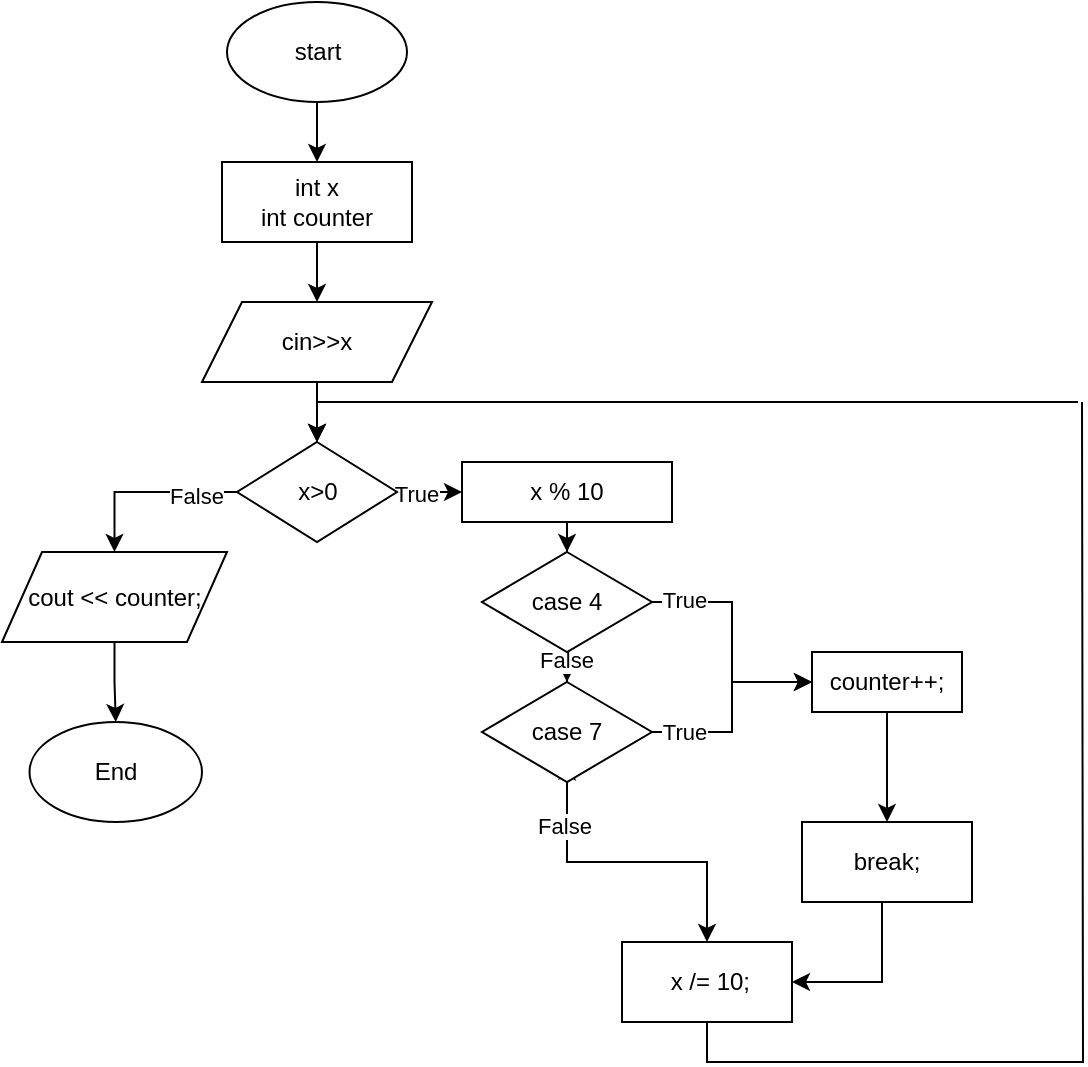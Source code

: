 <mxfile version="24.7.17">
  <diagram name="Страница — 1" id="ofJLVXObDjjjoe6yFiHF">
    <mxGraphModel dx="1050" dy="530" grid="1" gridSize="10" guides="1" tooltips="1" connect="1" arrows="1" fold="1" page="1" pageScale="1" pageWidth="2339" pageHeight="3300" math="0" shadow="0">
      <root>
        <mxCell id="0" />
        <mxCell id="1" parent="0" />
        <mxCell id="rFBnjqkVd5fNcy-4geaj-2" style="edgeStyle=orthogonalEdgeStyle;rounded=0;orthogonalLoop=1;jettySize=auto;html=1;" parent="1" source="rFBnjqkVd5fNcy-4geaj-1" target="rFBnjqkVd5fNcy-4geaj-3" edge="1">
          <mxGeometry relative="1" as="geometry">
            <mxPoint x="477.5" y="120" as="targetPoint" />
          </mxGeometry>
        </mxCell>
        <mxCell id="rFBnjqkVd5fNcy-4geaj-1" value="start" style="ellipse;whiteSpace=wrap;html=1;" parent="1" vertex="1">
          <mxGeometry x="432.5" y="50" width="90" height="50" as="geometry" />
        </mxCell>
        <mxCell id="rFBnjqkVd5fNcy-4geaj-4" style="edgeStyle=orthogonalEdgeStyle;rounded=0;orthogonalLoop=1;jettySize=auto;html=1;" parent="1" source="rFBnjqkVd5fNcy-4geaj-3" target="rFBnjqkVd5fNcy-4geaj-5" edge="1">
          <mxGeometry relative="1" as="geometry">
            <mxPoint x="477.5" y="200" as="targetPoint" />
          </mxGeometry>
        </mxCell>
        <mxCell id="rFBnjqkVd5fNcy-4geaj-3" value="int x&lt;div&gt;int counter&lt;/div&gt;" style="rounded=0;whiteSpace=wrap;html=1;" parent="1" vertex="1">
          <mxGeometry x="430" y="130" width="95" height="40" as="geometry" />
        </mxCell>
        <mxCell id="rFBnjqkVd5fNcy-4geaj-6" style="edgeStyle=orthogonalEdgeStyle;rounded=0;orthogonalLoop=1;jettySize=auto;html=1;" parent="1" source="rFBnjqkVd5fNcy-4geaj-5" target="rFBnjqkVd5fNcy-4geaj-7" edge="1">
          <mxGeometry relative="1" as="geometry">
            <mxPoint x="477.5" y="270" as="targetPoint" />
          </mxGeometry>
        </mxCell>
        <mxCell id="-cck9i20TCeEK1xgqMLO-11" value="" style="edgeStyle=orthogonalEdgeStyle;rounded=0;orthogonalLoop=1;jettySize=auto;html=1;" edge="1" parent="1" source="rFBnjqkVd5fNcy-4geaj-5" target="rFBnjqkVd5fNcy-4geaj-7">
          <mxGeometry relative="1" as="geometry" />
        </mxCell>
        <mxCell id="-cck9i20TCeEK1xgqMLO-12" value="" style="edgeStyle=orthogonalEdgeStyle;rounded=0;orthogonalLoop=1;jettySize=auto;html=1;" edge="1" parent="1" source="rFBnjqkVd5fNcy-4geaj-5" target="rFBnjqkVd5fNcy-4geaj-7">
          <mxGeometry relative="1" as="geometry" />
        </mxCell>
        <mxCell id="rFBnjqkVd5fNcy-4geaj-5" value="cin&amp;gt;&amp;gt;x" style="shape=parallelogram;perimeter=parallelogramPerimeter;whiteSpace=wrap;html=1;fixedSize=1;" parent="1" vertex="1">
          <mxGeometry x="420" y="200" width="115" height="40" as="geometry" />
        </mxCell>
        <mxCell id="rFBnjqkVd5fNcy-4geaj-9" value="" style="edgeStyle=orthogonalEdgeStyle;rounded=0;orthogonalLoop=1;jettySize=auto;html=1;" parent="1" source="rFBnjqkVd5fNcy-4geaj-7" target="rFBnjqkVd5fNcy-4geaj-8" edge="1">
          <mxGeometry relative="1" as="geometry" />
        </mxCell>
        <mxCell id="rFBnjqkVd5fNcy-4geaj-23" value="True" style="edgeLabel;html=1;align=center;verticalAlign=middle;resizable=0;points=[];" parent="rFBnjqkVd5fNcy-4geaj-9" vertex="1" connectable="0">
          <mxGeometry x="-0.61" y="-1" relative="1" as="geometry">
            <mxPoint as="offset" />
          </mxGeometry>
        </mxCell>
        <mxCell id="rFBnjqkVd5fNcy-4geaj-24" style="edgeStyle=orthogonalEdgeStyle;rounded=0;orthogonalLoop=1;jettySize=auto;html=1;" parent="1" source="rFBnjqkVd5fNcy-4geaj-7" target="rFBnjqkVd5fNcy-4geaj-26" edge="1">
          <mxGeometry relative="1" as="geometry">
            <mxPoint x="400" y="340" as="targetPoint" />
          </mxGeometry>
        </mxCell>
        <mxCell id="rFBnjqkVd5fNcy-4geaj-25" value="False" style="edgeLabel;html=1;align=center;verticalAlign=middle;resizable=0;points=[];" parent="rFBnjqkVd5fNcy-4geaj-24" vertex="1" connectable="0">
          <mxGeometry x="-0.544" y="2" relative="1" as="geometry">
            <mxPoint as="offset" />
          </mxGeometry>
        </mxCell>
        <mxCell id="rFBnjqkVd5fNcy-4geaj-7" value="x&amp;gt;0" style="rhombus;whiteSpace=wrap;html=1;" parent="1" vertex="1">
          <mxGeometry x="437.5" y="270" width="80" height="50" as="geometry" />
        </mxCell>
        <mxCell id="rFBnjqkVd5fNcy-4geaj-11" value="" style="edgeStyle=orthogonalEdgeStyle;rounded=0;orthogonalLoop=1;jettySize=auto;html=1;" parent="1" source="rFBnjqkVd5fNcy-4geaj-8" target="rFBnjqkVd5fNcy-4geaj-10" edge="1">
          <mxGeometry relative="1" as="geometry" />
        </mxCell>
        <mxCell id="rFBnjqkVd5fNcy-4geaj-8" value="x % 10" style="whiteSpace=wrap;html=1;" parent="1" vertex="1">
          <mxGeometry x="550" y="280" width="105" height="30" as="geometry" />
        </mxCell>
        <mxCell id="rFBnjqkVd5fNcy-4geaj-14" value="" style="edgeStyle=orthogonalEdgeStyle;rounded=0;orthogonalLoop=1;jettySize=auto;html=1;" parent="1" source="rFBnjqkVd5fNcy-4geaj-10" target="rFBnjqkVd5fNcy-4geaj-13" edge="1">
          <mxGeometry relative="1" as="geometry" />
        </mxCell>
        <mxCell id="-cck9i20TCeEK1xgqMLO-5" value="False" style="edgeLabel;html=1;align=center;verticalAlign=middle;resizable=0;points=[];" vertex="1" connectable="0" parent="rFBnjqkVd5fNcy-4geaj-14">
          <mxGeometry x="0.655" y="-1" relative="1" as="geometry">
            <mxPoint as="offset" />
          </mxGeometry>
        </mxCell>
        <mxCell id="-cck9i20TCeEK1xgqMLO-3" style="edgeStyle=orthogonalEdgeStyle;rounded=0;orthogonalLoop=1;jettySize=auto;html=1;entryX=0;entryY=0.5;entryDx=0;entryDy=0;" edge="1" parent="1" source="rFBnjqkVd5fNcy-4geaj-10" target="rFBnjqkVd5fNcy-4geaj-15">
          <mxGeometry relative="1" as="geometry" />
        </mxCell>
        <mxCell id="-cck9i20TCeEK1xgqMLO-4" value="True" style="edgeLabel;html=1;align=center;verticalAlign=middle;resizable=0;points=[];" vertex="1" connectable="0" parent="-cck9i20TCeEK1xgqMLO-3">
          <mxGeometry x="-0.745" y="1" relative="1" as="geometry">
            <mxPoint as="offset" />
          </mxGeometry>
        </mxCell>
        <mxCell id="rFBnjqkVd5fNcy-4geaj-10" value="case 4" style="rhombus;whiteSpace=wrap;html=1;" parent="1" vertex="1">
          <mxGeometry x="560" y="325" width="85" height="50" as="geometry" />
        </mxCell>
        <mxCell id="rFBnjqkVd5fNcy-4geaj-16" value="" style="edgeStyle=orthogonalEdgeStyle;rounded=0;orthogonalLoop=1;jettySize=auto;html=1;" parent="1" source="rFBnjqkVd5fNcy-4geaj-13" target="rFBnjqkVd5fNcy-4geaj-15" edge="1">
          <mxGeometry relative="1" as="geometry" />
        </mxCell>
        <mxCell id="-cck9i20TCeEK1xgqMLO-6" value="True" style="edgeLabel;html=1;align=center;verticalAlign=middle;resizable=0;points=[];" vertex="1" connectable="0" parent="rFBnjqkVd5fNcy-4geaj-16">
          <mxGeometry x="-0.695" relative="1" as="geometry">
            <mxPoint as="offset" />
          </mxGeometry>
        </mxCell>
        <mxCell id="rFBnjqkVd5fNcy-4geaj-21" style="edgeStyle=orthogonalEdgeStyle;rounded=0;orthogonalLoop=1;jettySize=auto;html=1;exitX=0.5;exitY=1;exitDx=0;exitDy=0;" parent="1" source="rFBnjqkVd5fNcy-4geaj-13" edge="1">
          <mxGeometry relative="1" as="geometry">
            <mxPoint x="603" y="430" as="targetPoint" />
          </mxGeometry>
        </mxCell>
        <mxCell id="-cck9i20TCeEK1xgqMLO-7" style="edgeStyle=orthogonalEdgeStyle;rounded=0;orthogonalLoop=1;jettySize=auto;html=1;exitX=0.5;exitY=1;exitDx=0;exitDy=0;entryX=0.5;entryY=0;entryDx=0;entryDy=0;" edge="1" parent="1" source="rFBnjqkVd5fNcy-4geaj-13" target="rFBnjqkVd5fNcy-4geaj-19">
          <mxGeometry relative="1" as="geometry" />
        </mxCell>
        <mxCell id="-cck9i20TCeEK1xgqMLO-8" value="False" style="edgeLabel;html=1;align=center;verticalAlign=middle;resizable=0;points=[];" vertex="1" connectable="0" parent="-cck9i20TCeEK1xgqMLO-7">
          <mxGeometry x="-0.713" y="-2" relative="1" as="geometry">
            <mxPoint as="offset" />
          </mxGeometry>
        </mxCell>
        <mxCell id="rFBnjqkVd5fNcy-4geaj-13" value="case 7" style="rhombus;whiteSpace=wrap;html=1;" parent="1" vertex="1">
          <mxGeometry x="560" y="390" width="85" height="50" as="geometry" />
        </mxCell>
        <mxCell id="rFBnjqkVd5fNcy-4geaj-18" value="" style="edgeStyle=orthogonalEdgeStyle;rounded=0;orthogonalLoop=1;jettySize=auto;html=1;" parent="1" source="rFBnjqkVd5fNcy-4geaj-15" target="rFBnjqkVd5fNcy-4geaj-17" edge="1">
          <mxGeometry relative="1" as="geometry" />
        </mxCell>
        <mxCell id="rFBnjqkVd5fNcy-4geaj-15" value="counter++;" style="whiteSpace=wrap;html=1;" parent="1" vertex="1">
          <mxGeometry x="725" y="375" width="75" height="30" as="geometry" />
        </mxCell>
        <mxCell id="-cck9i20TCeEK1xgqMLO-18" style="edgeStyle=orthogonalEdgeStyle;rounded=0;orthogonalLoop=1;jettySize=auto;html=1;entryX=1;entryY=0.5;entryDx=0;entryDy=0;" edge="1" parent="1" source="rFBnjqkVd5fNcy-4geaj-17" target="rFBnjqkVd5fNcy-4geaj-19">
          <mxGeometry relative="1" as="geometry">
            <Array as="points">
              <mxPoint x="760" y="540" />
            </Array>
          </mxGeometry>
        </mxCell>
        <mxCell id="rFBnjqkVd5fNcy-4geaj-17" value="break;" style="whiteSpace=wrap;html=1;" parent="1" vertex="1">
          <mxGeometry x="720" y="460" width="85" height="40" as="geometry" />
        </mxCell>
        <mxCell id="-cck9i20TCeEK1xgqMLO-9" style="edgeStyle=orthogonalEdgeStyle;rounded=0;orthogonalLoop=1;jettySize=auto;html=1;exitX=0.5;exitY=1;exitDx=0;exitDy=0;endArrow=none;endFill=0;" edge="1" parent="1" source="rFBnjqkVd5fNcy-4geaj-19">
          <mxGeometry relative="1" as="geometry">
            <mxPoint x="860" y="250" as="targetPoint" />
          </mxGeometry>
        </mxCell>
        <mxCell id="rFBnjqkVd5fNcy-4geaj-19" value="&amp;nbsp;x /= 10;" style="whiteSpace=wrap;html=1;" parent="1" vertex="1">
          <mxGeometry x="630" y="520" width="85" height="40" as="geometry" />
        </mxCell>
        <mxCell id="-cck9i20TCeEK1xgqMLO-15" style="edgeStyle=orthogonalEdgeStyle;rounded=0;orthogonalLoop=1;jettySize=auto;html=1;" edge="1" parent="1" source="rFBnjqkVd5fNcy-4geaj-26" target="-cck9i20TCeEK1xgqMLO-16">
          <mxGeometry relative="1" as="geometry">
            <mxPoint x="376.25" y="410" as="targetPoint" />
          </mxGeometry>
        </mxCell>
        <mxCell id="rFBnjqkVd5fNcy-4geaj-26" value="cout &amp;lt;&amp;lt; counter;" style="shape=parallelogram;perimeter=parallelogramPerimeter;whiteSpace=wrap;html=1;fixedSize=1;" parent="1" vertex="1">
          <mxGeometry x="320" y="325" width="112.5" height="45" as="geometry" />
        </mxCell>
        <mxCell id="-cck9i20TCeEK1xgqMLO-10" value="" style="endArrow=none;html=1;rounded=0;endFill=0;" edge="1" parent="1">
          <mxGeometry width="50" height="50" relative="1" as="geometry">
            <mxPoint x="858" y="250" as="sourcePoint" />
            <mxPoint x="478" y="250" as="targetPoint" />
          </mxGeometry>
        </mxCell>
        <mxCell id="-cck9i20TCeEK1xgqMLO-16" value="End" style="ellipse;whiteSpace=wrap;html=1;" vertex="1" parent="1">
          <mxGeometry x="333.75" y="410" width="86.25" height="50" as="geometry" />
        </mxCell>
      </root>
    </mxGraphModel>
  </diagram>
</mxfile>
